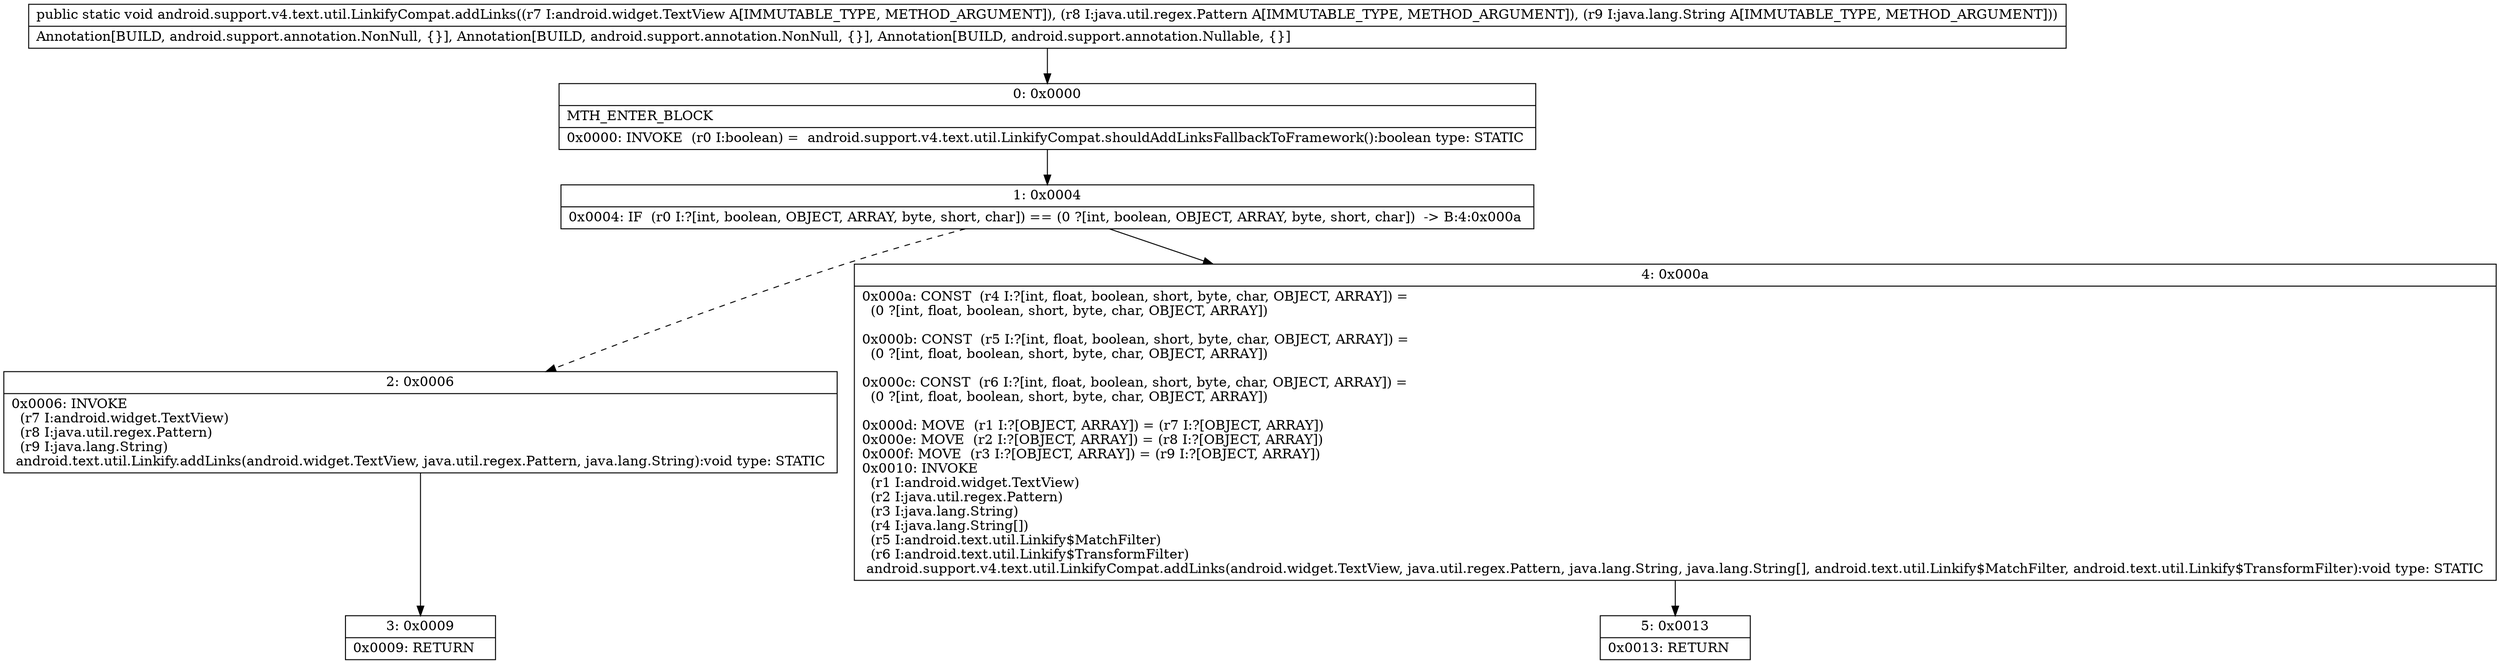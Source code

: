 digraph "CFG forandroid.support.v4.text.util.LinkifyCompat.addLinks(Landroid\/widget\/TextView;Ljava\/util\/regex\/Pattern;Ljava\/lang\/String;)V" {
Node_0 [shape=record,label="{0\:\ 0x0000|MTH_ENTER_BLOCK\l|0x0000: INVOKE  (r0 I:boolean) =  android.support.v4.text.util.LinkifyCompat.shouldAddLinksFallbackToFramework():boolean type: STATIC \l}"];
Node_1 [shape=record,label="{1\:\ 0x0004|0x0004: IF  (r0 I:?[int, boolean, OBJECT, ARRAY, byte, short, char]) == (0 ?[int, boolean, OBJECT, ARRAY, byte, short, char])  \-\> B:4:0x000a \l}"];
Node_2 [shape=record,label="{2\:\ 0x0006|0x0006: INVOKE  \l  (r7 I:android.widget.TextView)\l  (r8 I:java.util.regex.Pattern)\l  (r9 I:java.lang.String)\l android.text.util.Linkify.addLinks(android.widget.TextView, java.util.regex.Pattern, java.lang.String):void type: STATIC \l}"];
Node_3 [shape=record,label="{3\:\ 0x0009|0x0009: RETURN   \l}"];
Node_4 [shape=record,label="{4\:\ 0x000a|0x000a: CONST  (r4 I:?[int, float, boolean, short, byte, char, OBJECT, ARRAY]) = \l  (0 ?[int, float, boolean, short, byte, char, OBJECT, ARRAY])\l \l0x000b: CONST  (r5 I:?[int, float, boolean, short, byte, char, OBJECT, ARRAY]) = \l  (0 ?[int, float, boolean, short, byte, char, OBJECT, ARRAY])\l \l0x000c: CONST  (r6 I:?[int, float, boolean, short, byte, char, OBJECT, ARRAY]) = \l  (0 ?[int, float, boolean, short, byte, char, OBJECT, ARRAY])\l \l0x000d: MOVE  (r1 I:?[OBJECT, ARRAY]) = (r7 I:?[OBJECT, ARRAY]) \l0x000e: MOVE  (r2 I:?[OBJECT, ARRAY]) = (r8 I:?[OBJECT, ARRAY]) \l0x000f: MOVE  (r3 I:?[OBJECT, ARRAY]) = (r9 I:?[OBJECT, ARRAY]) \l0x0010: INVOKE  \l  (r1 I:android.widget.TextView)\l  (r2 I:java.util.regex.Pattern)\l  (r3 I:java.lang.String)\l  (r4 I:java.lang.String[])\l  (r5 I:android.text.util.Linkify$MatchFilter)\l  (r6 I:android.text.util.Linkify$TransformFilter)\l android.support.v4.text.util.LinkifyCompat.addLinks(android.widget.TextView, java.util.regex.Pattern, java.lang.String, java.lang.String[], android.text.util.Linkify$MatchFilter, android.text.util.Linkify$TransformFilter):void type: STATIC \l}"];
Node_5 [shape=record,label="{5\:\ 0x0013|0x0013: RETURN   \l}"];
MethodNode[shape=record,label="{public static void android.support.v4.text.util.LinkifyCompat.addLinks((r7 I:android.widget.TextView A[IMMUTABLE_TYPE, METHOD_ARGUMENT]), (r8 I:java.util.regex.Pattern A[IMMUTABLE_TYPE, METHOD_ARGUMENT]), (r9 I:java.lang.String A[IMMUTABLE_TYPE, METHOD_ARGUMENT]))  | Annotation[BUILD, android.support.annotation.NonNull, \{\}], Annotation[BUILD, android.support.annotation.NonNull, \{\}], Annotation[BUILD, android.support.annotation.Nullable, \{\}]\l}"];
MethodNode -> Node_0;
Node_0 -> Node_1;
Node_1 -> Node_2[style=dashed];
Node_1 -> Node_4;
Node_2 -> Node_3;
Node_4 -> Node_5;
}

